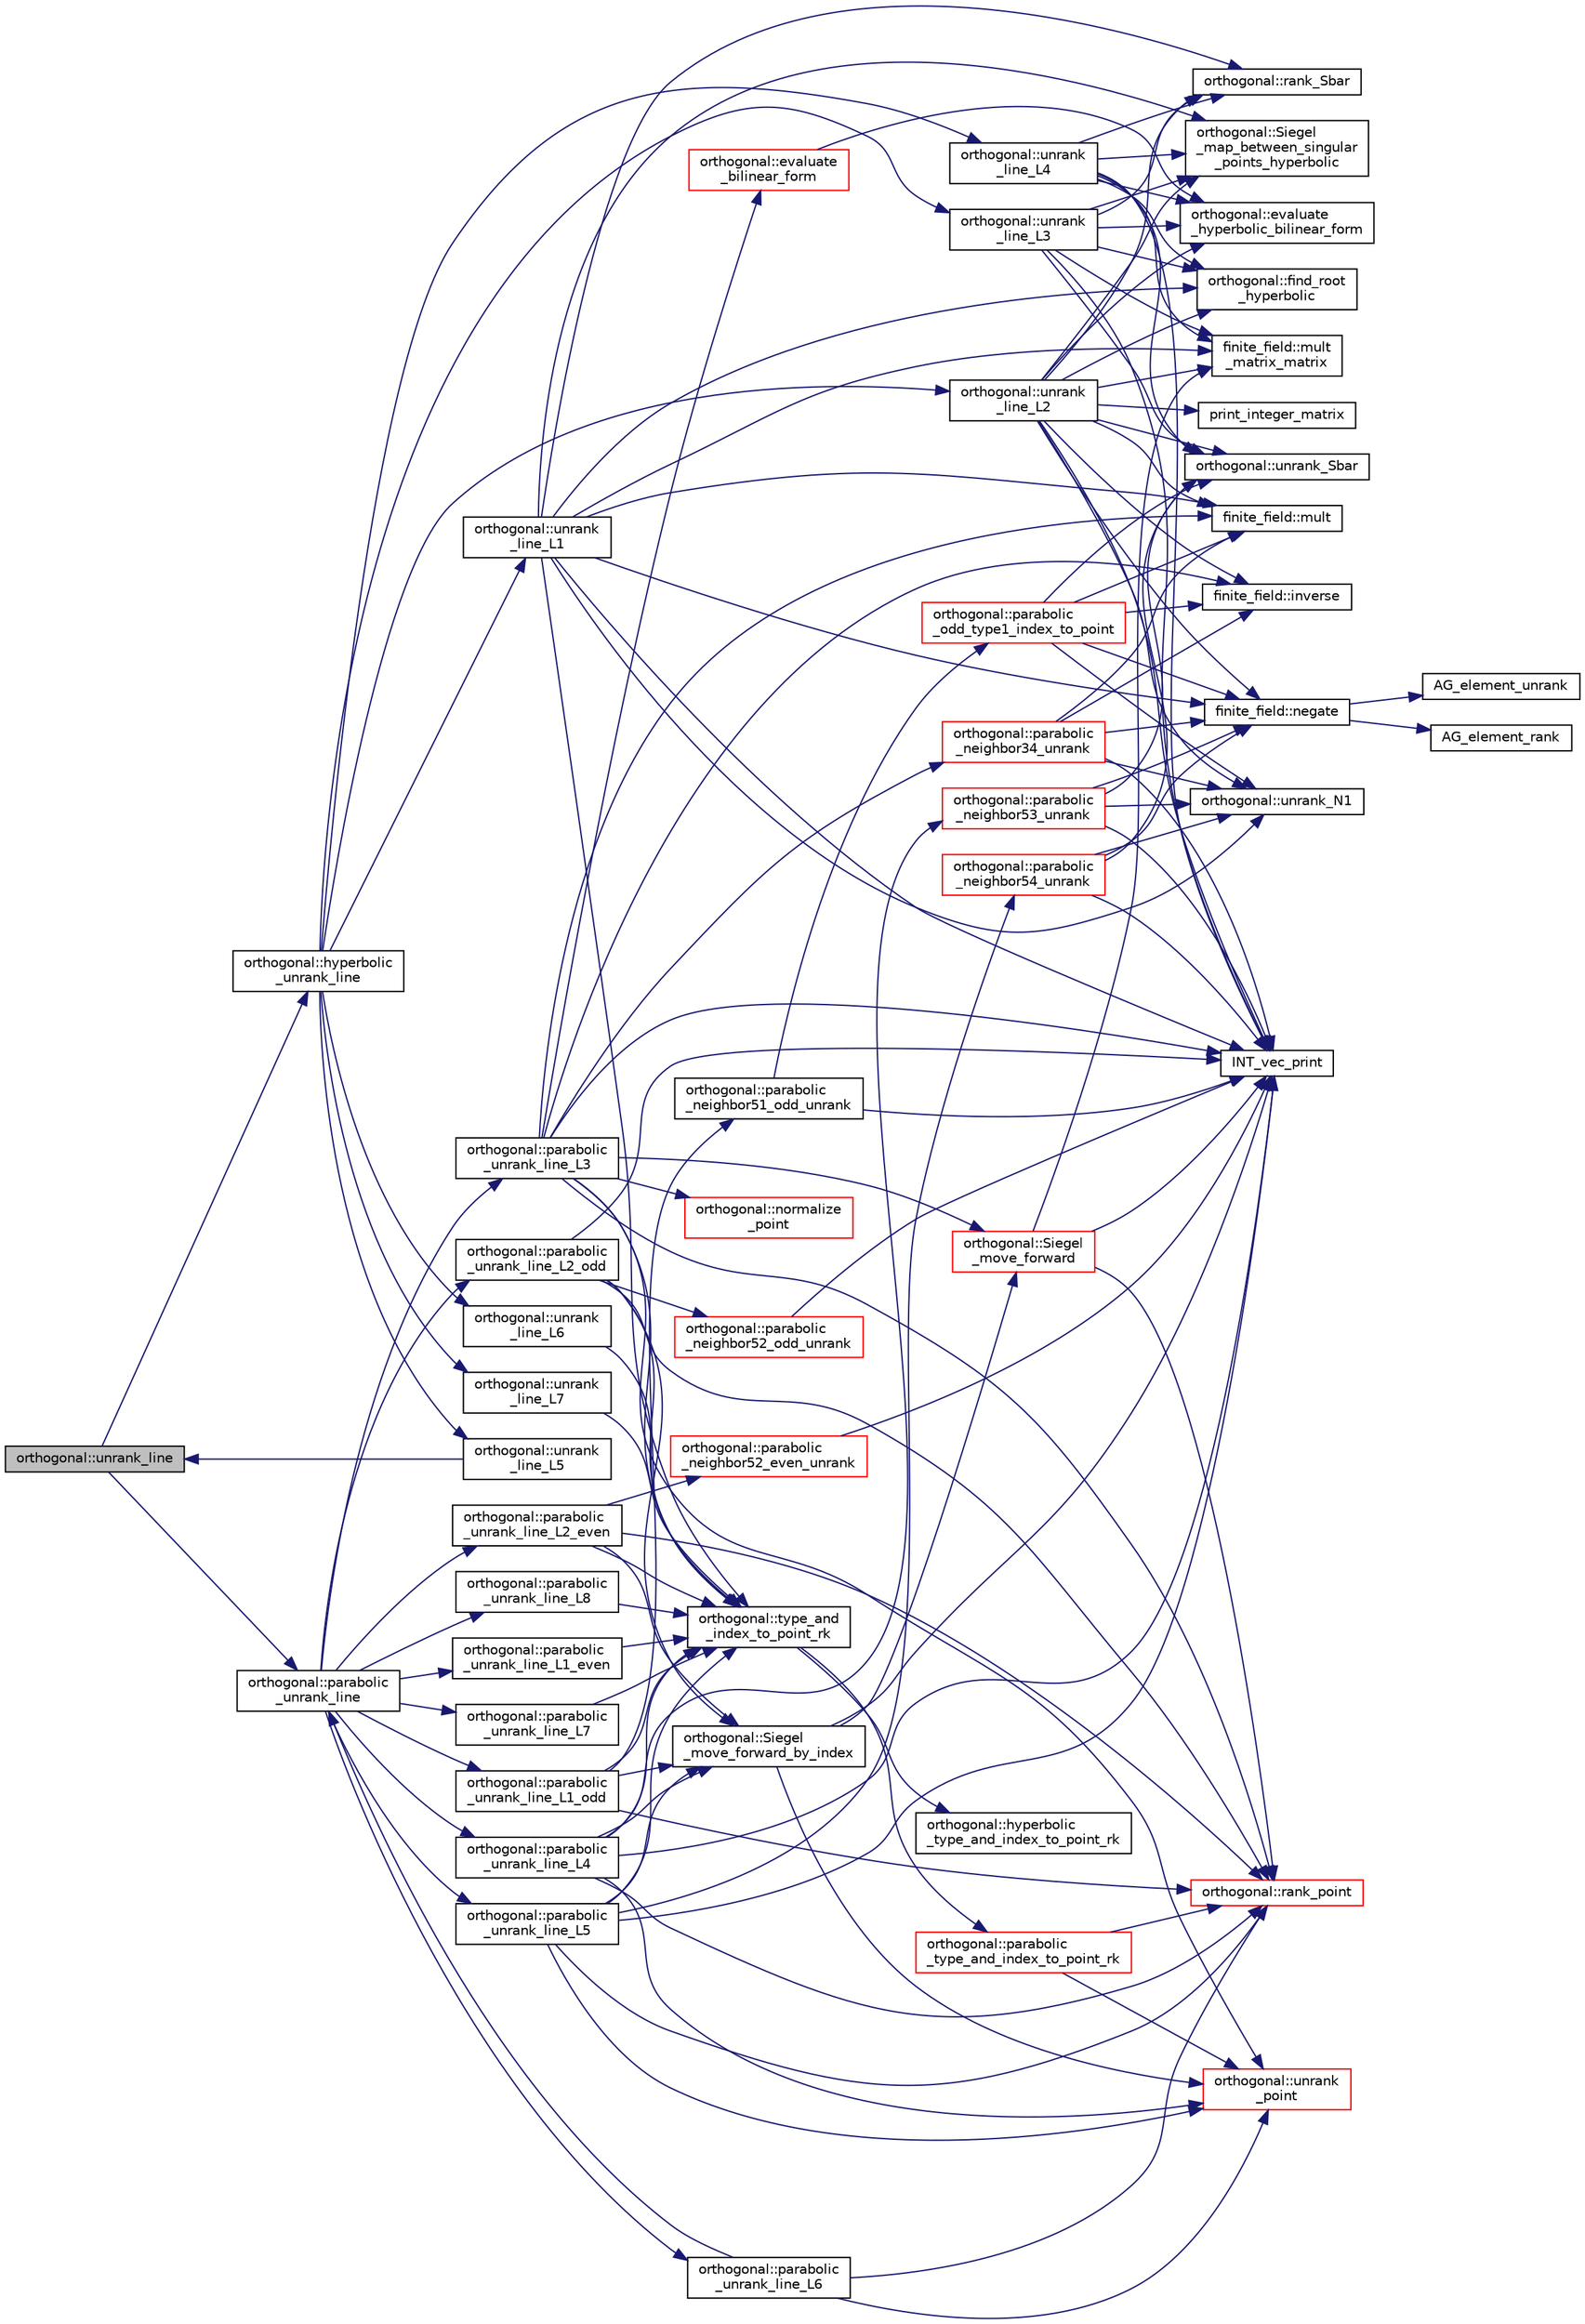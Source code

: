 digraph "orthogonal::unrank_line"
{
  edge [fontname="Helvetica",fontsize="10",labelfontname="Helvetica",labelfontsize="10"];
  node [fontname="Helvetica",fontsize="10",shape=record];
  rankdir="LR";
  Node45286 [label="orthogonal::unrank_line",height=0.2,width=0.4,color="black", fillcolor="grey75", style="filled", fontcolor="black"];
  Node45286 -> Node45287 [color="midnightblue",fontsize="10",style="solid",fontname="Helvetica"];
  Node45287 [label="orthogonal::hyperbolic\l_unrank_line",height=0.2,width=0.4,color="black", fillcolor="white", style="filled",URL="$d7/daa/classorthogonal.html#a94952194cdcc478feb676e97e2e272f2"];
  Node45287 -> Node45288 [color="midnightblue",fontsize="10",style="solid",fontname="Helvetica"];
  Node45288 [label="orthogonal::unrank\l_line_L1",height=0.2,width=0.4,color="black", fillcolor="white", style="filled",URL="$d7/daa/classorthogonal.html#aca204928ad9c6c2d9e9afe2ea5af6d60"];
  Node45288 -> Node45289 [color="midnightblue",fontsize="10",style="solid",fontname="Helvetica"];
  Node45289 [label="orthogonal::type_and\l_index_to_point_rk",height=0.2,width=0.4,color="black", fillcolor="white", style="filled",URL="$d7/daa/classorthogonal.html#a319ef460cdfe3247d336c3fb482901eb"];
  Node45289 -> Node45290 [color="midnightblue",fontsize="10",style="solid",fontname="Helvetica"];
  Node45290 [label="orthogonal::hyperbolic\l_type_and_index_to_point_rk",height=0.2,width=0.4,color="black", fillcolor="white", style="filled",URL="$d7/daa/classorthogonal.html#af31cd843ff2e6eb4fe1ba9c49e62d1b8"];
  Node45289 -> Node45291 [color="midnightblue",fontsize="10",style="solid",fontname="Helvetica"];
  Node45291 [label="orthogonal::parabolic\l_type_and_index_to_point_rk",height=0.2,width=0.4,color="red", fillcolor="white", style="filled",URL="$d7/daa/classorthogonal.html#a67c316cf01b382762e6ac372f522d106"];
  Node45291 -> Node45292 [color="midnightblue",fontsize="10",style="solid",fontname="Helvetica"];
  Node45292 [label="orthogonal::unrank\l_point",height=0.2,width=0.4,color="red", fillcolor="white", style="filled",URL="$d7/daa/classorthogonal.html#ab655117100f7c66c19817b84ac5ac0a0"];
  Node45291 -> Node45314 [color="midnightblue",fontsize="10",style="solid",fontname="Helvetica"];
  Node45314 [label="orthogonal::rank_point",height=0.2,width=0.4,color="red", fillcolor="white", style="filled",URL="$d7/daa/classorthogonal.html#adb4f1528590a804b3c011a68c9ebf655"];
  Node45288 -> Node45340 [color="midnightblue",fontsize="10",style="solid",fontname="Helvetica"];
  Node45340 [label="orthogonal::unrank_N1",height=0.2,width=0.4,color="black", fillcolor="white", style="filled",URL="$d7/daa/classorthogonal.html#ac39ac9cea140f569c2b78ad01310b4b6"];
  Node45288 -> Node45322 [color="midnightblue",fontsize="10",style="solid",fontname="Helvetica"];
  Node45322 [label="INT_vec_print",height=0.2,width=0.4,color="black", fillcolor="white", style="filled",URL="$df/dbf/sajeeb_8_c.html#a79a5901af0b47dd0d694109543c027fe"];
  Node45288 -> Node45344 [color="midnightblue",fontsize="10",style="solid",fontname="Helvetica"];
  Node45344 [label="finite_field::mult",height=0.2,width=0.4,color="black", fillcolor="white", style="filled",URL="$df/d5a/classfinite__field.html#a24fb5917aa6d4d656fd855b7f44a13b0"];
  Node45288 -> Node45352 [color="midnightblue",fontsize="10",style="solid",fontname="Helvetica"];
  Node45352 [label="orthogonal::find_root\l_hyperbolic",height=0.2,width=0.4,color="black", fillcolor="white", style="filled",URL="$d7/daa/classorthogonal.html#a4cb66d7aec283cd032a99cb9b2b9992d"];
  Node45288 -> Node45353 [color="midnightblue",fontsize="10",style="solid",fontname="Helvetica"];
  Node45353 [label="orthogonal::Siegel\l_map_between_singular\l_points_hyperbolic",height=0.2,width=0.4,color="black", fillcolor="white", style="filled",URL="$d7/daa/classorthogonal.html#a5ee80bd3a8fb9799d248ade8fd7b20b3"];
  Node45288 -> Node45354 [color="midnightblue",fontsize="10",style="solid",fontname="Helvetica"];
  Node45354 [label="finite_field::mult\l_matrix_matrix",height=0.2,width=0.4,color="black", fillcolor="white", style="filled",URL="$df/d5a/classfinite__field.html#a5e28706b815838d0ec34de1fa74bc3c4"];
  Node45288 -> Node45350 [color="midnightblue",fontsize="10",style="solid",fontname="Helvetica"];
  Node45350 [label="finite_field::negate",height=0.2,width=0.4,color="black", fillcolor="white", style="filled",URL="$df/d5a/classfinite__field.html#aa9d798298f25d4a9262b5bc5f1733e31"];
  Node45350 -> Node45346 [color="midnightblue",fontsize="10",style="solid",fontname="Helvetica"];
  Node45346 [label="AG_element_unrank",height=0.2,width=0.4,color="black", fillcolor="white", style="filled",URL="$d4/d67/geometry_8h.html#a4a33b86c87b2879b97cfa1327abe2885"];
  Node45350 -> Node45347 [color="midnightblue",fontsize="10",style="solid",fontname="Helvetica"];
  Node45347 [label="AG_element_rank",height=0.2,width=0.4,color="black", fillcolor="white", style="filled",URL="$d4/d67/geometry_8h.html#ab2ac908d07dd8038fd996e26bdc75c17"];
  Node45288 -> Node45355 [color="midnightblue",fontsize="10",style="solid",fontname="Helvetica"];
  Node45355 [label="orthogonal::rank_Sbar",height=0.2,width=0.4,color="black", fillcolor="white", style="filled",URL="$d7/daa/classorthogonal.html#aea0a2cc174275eea357b9a68f277e970"];
  Node45287 -> Node45356 [color="midnightblue",fontsize="10",style="solid",fontname="Helvetica"];
  Node45356 [label="orthogonal::unrank\l_line_L2",height=0.2,width=0.4,color="black", fillcolor="white", style="filled",URL="$d7/daa/classorthogonal.html#abb7883ab6e8726606f8b82094d1181a5"];
  Node45356 -> Node45342 [color="midnightblue",fontsize="10",style="solid",fontname="Helvetica"];
  Node45342 [label="orthogonal::unrank_Sbar",height=0.2,width=0.4,color="black", fillcolor="white", style="filled",URL="$d7/daa/classorthogonal.html#af5dc4e991f79be6bfdce4325648e037a"];
  Node45356 -> Node45322 [color="midnightblue",fontsize="10",style="solid",fontname="Helvetica"];
  Node45356 -> Node45355 [color="midnightblue",fontsize="10",style="solid",fontname="Helvetica"];
  Node45356 -> Node45350 [color="midnightblue",fontsize="10",style="solid",fontname="Helvetica"];
  Node45356 -> Node45344 [color="midnightblue",fontsize="10",style="solid",fontname="Helvetica"];
  Node45356 -> Node45340 [color="midnightblue",fontsize="10",style="solid",fontname="Helvetica"];
  Node45356 -> Node45352 [color="midnightblue",fontsize="10",style="solid",fontname="Helvetica"];
  Node45356 -> Node45353 [color="midnightblue",fontsize="10",style="solid",fontname="Helvetica"];
  Node45356 -> Node45357 [color="midnightblue",fontsize="10",style="solid",fontname="Helvetica"];
  Node45357 [label="print_integer_matrix",height=0.2,width=0.4,color="black", fillcolor="white", style="filled",URL="$d5/db4/io__and__os_8h.html#ab4d187a9b89a64102b971201b789b653"];
  Node45356 -> Node45354 [color="midnightblue",fontsize="10",style="solid",fontname="Helvetica"];
  Node45356 -> Node45358 [color="midnightblue",fontsize="10",style="solid",fontname="Helvetica"];
  Node45358 [label="orthogonal::evaluate\l_hyperbolic_bilinear_form",height=0.2,width=0.4,color="black", fillcolor="white", style="filled",URL="$d7/daa/classorthogonal.html#a839dc01b1c59a23b054ccf70c00cc9c9"];
  Node45356 -> Node45338 [color="midnightblue",fontsize="10",style="solid",fontname="Helvetica"];
  Node45338 [label="finite_field::inverse",height=0.2,width=0.4,color="black", fillcolor="white", style="filled",URL="$df/d5a/classfinite__field.html#a69f2a12c01e70b7ce2d115c5221c9cdd"];
  Node45287 -> Node45359 [color="midnightblue",fontsize="10",style="solid",fontname="Helvetica"];
  Node45359 [label="orthogonal::unrank\l_line_L3",height=0.2,width=0.4,color="black", fillcolor="white", style="filled",URL="$d7/daa/classorthogonal.html#a3546eded4c93131b31df43de26a08991"];
  Node45359 -> Node45342 [color="midnightblue",fontsize="10",style="solid",fontname="Helvetica"];
  Node45359 -> Node45322 [color="midnightblue",fontsize="10",style="solid",fontname="Helvetica"];
  Node45359 -> Node45352 [color="midnightblue",fontsize="10",style="solid",fontname="Helvetica"];
  Node45359 -> Node45353 [color="midnightblue",fontsize="10",style="solid",fontname="Helvetica"];
  Node45359 -> Node45354 [color="midnightblue",fontsize="10",style="solid",fontname="Helvetica"];
  Node45359 -> Node45358 [color="midnightblue",fontsize="10",style="solid",fontname="Helvetica"];
  Node45359 -> Node45355 [color="midnightblue",fontsize="10",style="solid",fontname="Helvetica"];
  Node45287 -> Node45360 [color="midnightblue",fontsize="10",style="solid",fontname="Helvetica"];
  Node45360 [label="orthogonal::unrank\l_line_L4",height=0.2,width=0.4,color="black", fillcolor="white", style="filled",URL="$d7/daa/classorthogonal.html#ab207c36ebccd5b91981d678a56ffd9eb"];
  Node45360 -> Node45342 [color="midnightblue",fontsize="10",style="solid",fontname="Helvetica"];
  Node45360 -> Node45322 [color="midnightblue",fontsize="10",style="solid",fontname="Helvetica"];
  Node45360 -> Node45352 [color="midnightblue",fontsize="10",style="solid",fontname="Helvetica"];
  Node45360 -> Node45353 [color="midnightblue",fontsize="10",style="solid",fontname="Helvetica"];
  Node45360 -> Node45354 [color="midnightblue",fontsize="10",style="solid",fontname="Helvetica"];
  Node45360 -> Node45358 [color="midnightblue",fontsize="10",style="solid",fontname="Helvetica"];
  Node45360 -> Node45355 [color="midnightblue",fontsize="10",style="solid",fontname="Helvetica"];
  Node45287 -> Node45361 [color="midnightblue",fontsize="10",style="solid",fontname="Helvetica"];
  Node45361 [label="orthogonal::unrank\l_line_L5",height=0.2,width=0.4,color="black", fillcolor="white", style="filled",URL="$d7/daa/classorthogonal.html#a64148a40b356447a00d985789ad74c82"];
  Node45361 -> Node45286 [color="midnightblue",fontsize="10",style="solid",fontname="Helvetica"];
  Node45287 -> Node45362 [color="midnightblue",fontsize="10",style="solid",fontname="Helvetica"];
  Node45362 [label="orthogonal::unrank\l_line_L6",height=0.2,width=0.4,color="black", fillcolor="white", style="filled",URL="$d7/daa/classorthogonal.html#a91145776fc4185d7277ddf019064f7ea"];
  Node45362 -> Node45289 [color="midnightblue",fontsize="10",style="solid",fontname="Helvetica"];
  Node45287 -> Node45363 [color="midnightblue",fontsize="10",style="solid",fontname="Helvetica"];
  Node45363 [label="orthogonal::unrank\l_line_L7",height=0.2,width=0.4,color="black", fillcolor="white", style="filled",URL="$d7/daa/classorthogonal.html#a6dbd5481e532a8f7232acded49f5c05e"];
  Node45363 -> Node45289 [color="midnightblue",fontsize="10",style="solid",fontname="Helvetica"];
  Node45286 -> Node45364 [color="midnightblue",fontsize="10",style="solid",fontname="Helvetica"];
  Node45364 [label="orthogonal::parabolic\l_unrank_line",height=0.2,width=0.4,color="black", fillcolor="white", style="filled",URL="$d7/daa/classorthogonal.html#a449cc51a62e11b8699befe951b0f8a4c"];
  Node45364 -> Node45365 [color="midnightblue",fontsize="10",style="solid",fontname="Helvetica"];
  Node45365 [label="orthogonal::parabolic\l_unrank_line_L1_even",height=0.2,width=0.4,color="black", fillcolor="white", style="filled",URL="$d7/daa/classorthogonal.html#a83a57c7023d5a61881d39f00f7717d8b"];
  Node45365 -> Node45289 [color="midnightblue",fontsize="10",style="solid",fontname="Helvetica"];
  Node45364 -> Node45366 [color="midnightblue",fontsize="10",style="solid",fontname="Helvetica"];
  Node45366 [label="orthogonal::parabolic\l_unrank_line_L1_odd",height=0.2,width=0.4,color="black", fillcolor="white", style="filled",URL="$d7/daa/classorthogonal.html#af59966fe1bb32196deaafbe6849fdeb1"];
  Node45366 -> Node45289 [color="midnightblue",fontsize="10",style="solid",fontname="Helvetica"];
  Node45366 -> Node45367 [color="midnightblue",fontsize="10",style="solid",fontname="Helvetica"];
  Node45367 [label="orthogonal::parabolic\l_neighbor51_odd_unrank",height=0.2,width=0.4,color="black", fillcolor="white", style="filled",URL="$d7/daa/classorthogonal.html#a302082ae3d38f0a1bf150f1ac5e46942"];
  Node45367 -> Node45349 [color="midnightblue",fontsize="10",style="solid",fontname="Helvetica"];
  Node45349 [label="orthogonal::parabolic\l_odd_type1_index_to_point",height=0.2,width=0.4,color="red", fillcolor="white", style="filled",URL="$d7/daa/classorthogonal.html#a90ae2eb18659cb8dcd94eafc0b4eccf7"];
  Node45349 -> Node45340 [color="midnightblue",fontsize="10",style="solid",fontname="Helvetica"];
  Node45349 -> Node45350 [color="midnightblue",fontsize="10",style="solid",fontname="Helvetica"];
  Node45349 -> Node45344 [color="midnightblue",fontsize="10",style="solid",fontname="Helvetica"];
  Node45349 -> Node45338 [color="midnightblue",fontsize="10",style="solid",fontname="Helvetica"];
  Node45349 -> Node45342 [color="midnightblue",fontsize="10",style="solid",fontname="Helvetica"];
  Node45367 -> Node45322 [color="midnightblue",fontsize="10",style="solid",fontname="Helvetica"];
  Node45366 -> Node45368 [color="midnightblue",fontsize="10",style="solid",fontname="Helvetica"];
  Node45368 [label="orthogonal::Siegel\l_move_forward_by_index",height=0.2,width=0.4,color="black", fillcolor="white", style="filled",URL="$d7/daa/classorthogonal.html#a606e885cb85b824bcda44154a3cfbfe8"];
  Node45368 -> Node45292 [color="midnightblue",fontsize="10",style="solid",fontname="Helvetica"];
  Node45368 -> Node45322 [color="midnightblue",fontsize="10",style="solid",fontname="Helvetica"];
  Node45368 -> Node45369 [color="midnightblue",fontsize="10",style="solid",fontname="Helvetica"];
  Node45369 [label="orthogonal::Siegel\l_move_forward",height=0.2,width=0.4,color="red", fillcolor="white", style="filled",URL="$d7/daa/classorthogonal.html#a065d0faccc00df42afd671dac644d480"];
  Node45369 -> Node45322 [color="midnightblue",fontsize="10",style="solid",fontname="Helvetica"];
  Node45369 -> Node45314 [color="midnightblue",fontsize="10",style="solid",fontname="Helvetica"];
  Node45369 -> Node45354 [color="midnightblue",fontsize="10",style="solid",fontname="Helvetica"];
  Node45366 -> Node45314 [color="midnightblue",fontsize="10",style="solid",fontname="Helvetica"];
  Node45364 -> Node45393 [color="midnightblue",fontsize="10",style="solid",fontname="Helvetica"];
  Node45393 [label="orthogonal::parabolic\l_unrank_line_L2_even",height=0.2,width=0.4,color="black", fillcolor="white", style="filled",URL="$d7/daa/classorthogonal.html#a57a7ad0d16ea67c0636c9f179eeed5d1"];
  Node45393 -> Node45289 [color="midnightblue",fontsize="10",style="solid",fontname="Helvetica"];
  Node45393 -> Node45394 [color="midnightblue",fontsize="10",style="solid",fontname="Helvetica"];
  Node45394 [label="orthogonal::parabolic\l_neighbor52_even_unrank",height=0.2,width=0.4,color="red", fillcolor="white", style="filled",URL="$d7/daa/classorthogonal.html#a3d73df62e2289e2e0728d93af3115e5b"];
  Node45394 -> Node45322 [color="midnightblue",fontsize="10",style="solid",fontname="Helvetica"];
  Node45393 -> Node45368 [color="midnightblue",fontsize="10",style="solid",fontname="Helvetica"];
  Node45393 -> Node45314 [color="midnightblue",fontsize="10",style="solid",fontname="Helvetica"];
  Node45364 -> Node45395 [color="midnightblue",fontsize="10",style="solid",fontname="Helvetica"];
  Node45395 [label="orthogonal::parabolic\l_unrank_line_L2_odd",height=0.2,width=0.4,color="black", fillcolor="white", style="filled",URL="$d7/daa/classorthogonal.html#a9ab8a29daee27c60803e2bf5026a9a9e"];
  Node45395 -> Node45289 [color="midnightblue",fontsize="10",style="solid",fontname="Helvetica"];
  Node45395 -> Node45396 [color="midnightblue",fontsize="10",style="solid",fontname="Helvetica"];
  Node45396 [label="orthogonal::parabolic\l_neighbor52_odd_unrank",height=0.2,width=0.4,color="red", fillcolor="white", style="filled",URL="$d7/daa/classorthogonal.html#afc96de048809a0c64c28ecfe16a00221"];
  Node45396 -> Node45322 [color="midnightblue",fontsize="10",style="solid",fontname="Helvetica"];
  Node45395 -> Node45368 [color="midnightblue",fontsize="10",style="solid",fontname="Helvetica"];
  Node45395 -> Node45322 [color="midnightblue",fontsize="10",style="solid",fontname="Helvetica"];
  Node45395 -> Node45314 [color="midnightblue",fontsize="10",style="solid",fontname="Helvetica"];
  Node45364 -> Node45397 [color="midnightblue",fontsize="10",style="solid",fontname="Helvetica"];
  Node45397 [label="orthogonal::parabolic\l_unrank_line_L3",height=0.2,width=0.4,color="black", fillcolor="white", style="filled",URL="$d7/daa/classorthogonal.html#ae1edfba289a03ed4d383514c2b0dc4b7"];
  Node45397 -> Node45289 [color="midnightblue",fontsize="10",style="solid",fontname="Helvetica"];
  Node45397 -> Node45292 [color="midnightblue",fontsize="10",style="solid",fontname="Helvetica"];
  Node45397 -> Node45322 [color="midnightblue",fontsize="10",style="solid",fontname="Helvetica"];
  Node45397 -> Node45398 [color="midnightblue",fontsize="10",style="solid",fontname="Helvetica"];
  Node45398 [label="orthogonal::parabolic\l_neighbor34_unrank",height=0.2,width=0.4,color="red", fillcolor="white", style="filled",URL="$d7/daa/classorthogonal.html#ab6f296f57c8900a1154b1bd5a06c3457"];
  Node45398 -> Node45350 [color="midnightblue",fontsize="10",style="solid",fontname="Helvetica"];
  Node45398 -> Node45340 [color="midnightblue",fontsize="10",style="solid",fontname="Helvetica"];
  Node45398 -> Node45338 [color="midnightblue",fontsize="10",style="solid",fontname="Helvetica"];
  Node45398 -> Node45344 [color="midnightblue",fontsize="10",style="solid",fontname="Helvetica"];
  Node45398 -> Node45322 [color="midnightblue",fontsize="10",style="solid",fontname="Helvetica"];
  Node45397 -> Node45369 [color="midnightblue",fontsize="10",style="solid",fontname="Helvetica"];
  Node45397 -> Node45377 [color="midnightblue",fontsize="10",style="solid",fontname="Helvetica"];
  Node45377 [label="orthogonal::evaluate\l_bilinear_form",height=0.2,width=0.4,color="red", fillcolor="white", style="filled",URL="$d7/daa/classorthogonal.html#a1cb22ce04ab60e22852f610ec3fe5c98"];
  Node45377 -> Node45358 [color="midnightblue",fontsize="10",style="solid",fontname="Helvetica"];
  Node45397 -> Node45344 [color="midnightblue",fontsize="10",style="solid",fontname="Helvetica"];
  Node45397 -> Node45338 [color="midnightblue",fontsize="10",style="solid",fontname="Helvetica"];
  Node45397 -> Node45400 [color="midnightblue",fontsize="10",style="solid",fontname="Helvetica"];
  Node45400 [label="orthogonal::normalize\l_point",height=0.2,width=0.4,color="red", fillcolor="white", style="filled",URL="$d7/daa/classorthogonal.html#a1f3776fdc50b810a0a0fcee692fb154f"];
  Node45397 -> Node45314 [color="midnightblue",fontsize="10",style="solid",fontname="Helvetica"];
  Node45364 -> Node45402 [color="midnightblue",fontsize="10",style="solid",fontname="Helvetica"];
  Node45402 [label="orthogonal::parabolic\l_unrank_line_L4",height=0.2,width=0.4,color="black", fillcolor="white", style="filled",URL="$d7/daa/classorthogonal.html#a6a30b6c7f59498ad8c7f2bec7c78d2ff"];
  Node45402 -> Node45289 [color="midnightblue",fontsize="10",style="solid",fontname="Helvetica"];
  Node45402 -> Node45403 [color="midnightblue",fontsize="10",style="solid",fontname="Helvetica"];
  Node45403 [label="orthogonal::parabolic\l_neighbor53_unrank",height=0.2,width=0.4,color="red", fillcolor="white", style="filled",URL="$d7/daa/classorthogonal.html#ac3e1bc434ae9a96a712df77c226e2e04"];
  Node45403 -> Node45342 [color="midnightblue",fontsize="10",style="solid",fontname="Helvetica"];
  Node45403 -> Node45340 [color="midnightblue",fontsize="10",style="solid",fontname="Helvetica"];
  Node45403 -> Node45350 [color="midnightblue",fontsize="10",style="solid",fontname="Helvetica"];
  Node45403 -> Node45322 [color="midnightblue",fontsize="10",style="solid",fontname="Helvetica"];
  Node45402 -> Node45368 [color="midnightblue",fontsize="10",style="solid",fontname="Helvetica"];
  Node45402 -> Node45314 [color="midnightblue",fontsize="10",style="solid",fontname="Helvetica"];
  Node45402 -> Node45292 [color="midnightblue",fontsize="10",style="solid",fontname="Helvetica"];
  Node45402 -> Node45322 [color="midnightblue",fontsize="10",style="solid",fontname="Helvetica"];
  Node45364 -> Node45404 [color="midnightblue",fontsize="10",style="solid",fontname="Helvetica"];
  Node45404 [label="orthogonal::parabolic\l_unrank_line_L5",height=0.2,width=0.4,color="black", fillcolor="white", style="filled",URL="$d7/daa/classorthogonal.html#a77831b97ebbbc5d8103c5e7e0edfeb9b"];
  Node45404 -> Node45289 [color="midnightblue",fontsize="10",style="solid",fontname="Helvetica"];
  Node45404 -> Node45405 [color="midnightblue",fontsize="10",style="solid",fontname="Helvetica"];
  Node45405 [label="orthogonal::parabolic\l_neighbor54_unrank",height=0.2,width=0.4,color="red", fillcolor="white", style="filled",URL="$d7/daa/classorthogonal.html#a5792ec3d34c942a9d17b02308ced4345"];
  Node45405 -> Node45342 [color="midnightblue",fontsize="10",style="solid",fontname="Helvetica"];
  Node45405 -> Node45340 [color="midnightblue",fontsize="10",style="solid",fontname="Helvetica"];
  Node45405 -> Node45350 [color="midnightblue",fontsize="10",style="solid",fontname="Helvetica"];
  Node45405 -> Node45322 [color="midnightblue",fontsize="10",style="solid",fontname="Helvetica"];
  Node45404 -> Node45368 [color="midnightblue",fontsize="10",style="solid",fontname="Helvetica"];
  Node45404 -> Node45314 [color="midnightblue",fontsize="10",style="solid",fontname="Helvetica"];
  Node45404 -> Node45292 [color="midnightblue",fontsize="10",style="solid",fontname="Helvetica"];
  Node45404 -> Node45322 [color="midnightblue",fontsize="10",style="solid",fontname="Helvetica"];
  Node45364 -> Node45406 [color="midnightblue",fontsize="10",style="solid",fontname="Helvetica"];
  Node45406 [label="orthogonal::parabolic\l_unrank_line_L6",height=0.2,width=0.4,color="black", fillcolor="white", style="filled",URL="$d7/daa/classorthogonal.html#a3fecd8b43b3e09d6b35e550850b11d56"];
  Node45406 -> Node45364 [color="midnightblue",fontsize="10",style="solid",fontname="Helvetica"];
  Node45406 -> Node45292 [color="midnightblue",fontsize="10",style="solid",fontname="Helvetica"];
  Node45406 -> Node45314 [color="midnightblue",fontsize="10",style="solid",fontname="Helvetica"];
  Node45364 -> Node45407 [color="midnightblue",fontsize="10",style="solid",fontname="Helvetica"];
  Node45407 [label="orthogonal::parabolic\l_unrank_line_L7",height=0.2,width=0.4,color="black", fillcolor="white", style="filled",URL="$d7/daa/classorthogonal.html#af37feffb93b694bd8b9f5ff5f8bdd4eb"];
  Node45407 -> Node45289 [color="midnightblue",fontsize="10",style="solid",fontname="Helvetica"];
  Node45364 -> Node45408 [color="midnightblue",fontsize="10",style="solid",fontname="Helvetica"];
  Node45408 [label="orthogonal::parabolic\l_unrank_line_L8",height=0.2,width=0.4,color="black", fillcolor="white", style="filled",URL="$d7/daa/classorthogonal.html#a97e23bbc8eb995d6ee0dba00f2b0d34f"];
  Node45408 -> Node45289 [color="midnightblue",fontsize="10",style="solid",fontname="Helvetica"];
}
